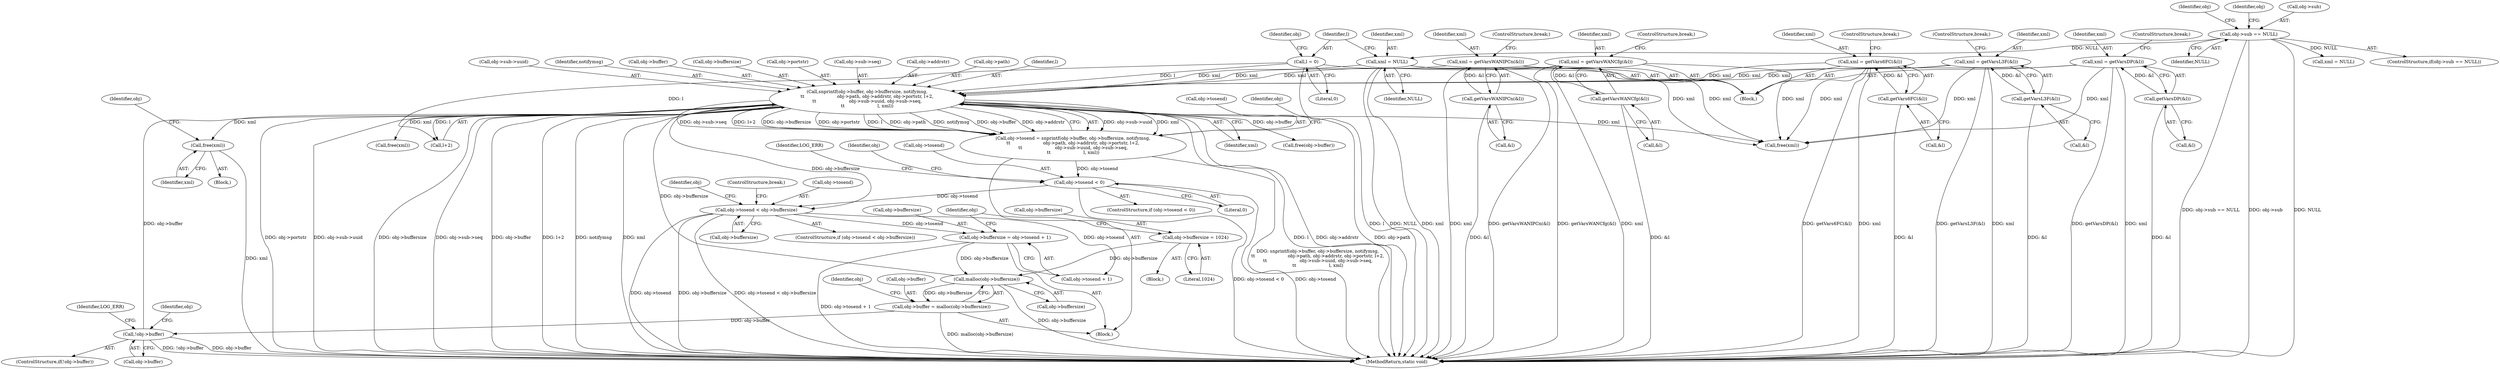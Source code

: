 digraph "0_miniupnp_bec6ccec63cadc95655721bc0e1dd49dac759d94@API" {
"1000259" [label="(Call,free(xml))"];
"1000213" [label="(Call,snprintf(obj->buffer, obj->buffersize, notifymsg,\n\t\t                       obj->path, obj->addrstr, obj->portstr, l+2,\n\t\t                       obj->sub->uuid, obj->sub->seq,\n\t\t                       l, xml))"];
"1000189" [label="(Call,!obj->buffer)"];
"1000180" [label="(Call,obj->buffer = malloc(obj->buffersize))"];
"1000184" [label="(Call,malloc(obj->buffersize))"];
"1000282" [label="(Call,obj->buffersize = obj->tosend + 1)"];
"1000269" [label="(Call,obj->tosend < obj->buffersize)"];
"1000246" [label="(Call,obj->tosend < 0)"];
"1000209" [label="(Call,obj->tosend = snprintf(obj->buffer, obj->buffersize, notifymsg,\n\t\t                       obj->path, obj->addrstr, obj->portstr, l+2,\n\t\t                       obj->sub->uuid, obj->sub->seq,\n\t\t                       l, xml))"];
"1000173" [label="(Call,obj->buffersize = 1024)"];
"1000170" [label="(Call,l = 0)"];
"1000167" [label="(Call,xml = NULL)"];
"1000112" [label="(Call,obj->sub == NULL)"];
"1000139" [label="(Call,xml = getVarsWANIPCn(&l))"];
"1000141" [label="(Call,getVarsWANIPCn(&l))"];
"1000132" [label="(Call,xml = getVarsWANCfg(&l))"];
"1000134" [label="(Call,getVarsWANCfg(&l))"];
"1000153" [label="(Call,xml = getVars6FC(&l))"];
"1000155" [label="(Call,getVars6FC(&l))"];
"1000146" [label="(Call,xml = getVarsL3F(&l))"];
"1000148" [label="(Call,getVarsL3F(&l))"];
"1000160" [label="(Call,xml = getVarsDP(&l))"];
"1000162" [label="(Call,getVarsDP(&l))"];
"1000175" [label="(Identifier,obj)"];
"1000180" [label="(Call,obj->buffer = malloc(obj->buffersize))"];
"1000141" [label="(Call,getVarsWANIPCn(&l))"];
"1000161" [label="(Identifier,xml)"];
"1000169" [label="(Identifier,NULL)"];
"1000191" [label="(Identifier,obj)"];
"1000210" [label="(Call,obj->tosend)"];
"1000133" [label="(Identifier,xml)"];
"1000233" [label="(Call,obj->sub->uuid)"];
"1000247" [label="(Call,obj->tosend)"];
"1000177" [label="(Literal,1024)"];
"1000246" [label="(Call,obj->tosend < 0)"];
"1000140" [label="(Identifier,xml)"];
"1000120" [label="(Identifier,obj)"];
"1000253" [label="(Identifier,LOG_ERR)"];
"1000134" [label="(Call,getVarsWANCfg(&l))"];
"1000190" [label="(Call,obj->buffer)"];
"1000213" [label="(Call,snprintf(obj->buffer, obj->buffersize, notifymsg,\n\t\t                       obj->path, obj->addrstr, obj->portstr, l+2,\n\t\t                       obj->sub->uuid, obj->sub->seq,\n\t\t                       l, xml))"];
"1000112" [label="(Call,obj->sub == NULL)"];
"1000107" [label="(Block,)"];
"1000273" [label="(Call,obj->buffersize)"];
"1000209" [label="(Call,obj->tosend = snprintf(obj->buffer, obj->buffersize, notifymsg,\n\t\t                       obj->path, obj->addrstr, obj->portstr, l+2,\n\t\t                       obj->sub->uuid, obj->sub->seq,\n\t\t                       l, xml))"];
"1000220" [label="(Identifier,notifymsg)"];
"1000269" [label="(Call,obj->tosend < obj->buffersize)"];
"1000277" [label="(ControlStructure,break;)"];
"1000127" [label="(Identifier,obj)"];
"1000294" [label="(Call,free(xml))"];
"1000214" [label="(Call,obj->buffer)"];
"1000151" [label="(ControlStructure,break;)"];
"1000296" [label="(Call,xml = NULL)"];
"1000155" [label="(Call,getVars6FC(&l))"];
"1000162" [label="(Call,getVarsDP(&l))"];
"1000217" [label="(Call,obj->buffersize)"];
"1000181" [label="(Call,obj->buffer)"];
"1000270" [label="(Call,obj->tosend)"];
"1000280" [label="(Identifier,obj)"];
"1000258" [label="(Block,)"];
"1000111" [label="(ControlStructure,if(obj->sub == NULL))"];
"1000135" [label="(Call,&l)"];
"1000165" [label="(ControlStructure,break;)"];
"1000156" [label="(Call,&l)"];
"1000304" [label="(MethodReturn,static void)"];
"1000167" [label="(Call,xml = NULL)"];
"1000250" [label="(Literal,0)"];
"1000283" [label="(Call,obj->buffersize)"];
"1000168" [label="(Identifier,xml)"];
"1000148" [label="(Call,getVarsL3F(&l))"];
"1000227" [label="(Call,obj->portstr)"];
"1000172" [label="(Literal,0)"];
"1000154" [label="(Identifier,xml)"];
"1000230" [label="(Call,l+2)"];
"1000142" [label="(Call,&l)"];
"1000116" [label="(Identifier,NULL)"];
"1000263" [label="(Identifier,obj)"];
"1000244" [label="(Identifier,xml)"];
"1000144" [label="(ControlStructure,break;)"];
"1000282" [label="(Call,obj->buffersize = obj->tosend + 1)"];
"1000260" [label="(Identifier,xml)"];
"1000248" [label="(Identifier,obj)"];
"1000130" [label="(Block,)"];
"1000271" [label="(Identifier,obj)"];
"1000245" [label="(ControlStructure,if (obj->tosend < 0))"];
"1000185" [label="(Call,obj->buffersize)"];
"1000182" [label="(Identifier,obj)"];
"1000189" [label="(Call,!obj->buffer)"];
"1000173" [label="(Call,obj->buffersize = 1024)"];
"1000147" [label="(Identifier,xml)"];
"1000195" [label="(Identifier,LOG_ERR)"];
"1000238" [label="(Call,obj->sub->seq)"];
"1000113" [label="(Call,obj->sub)"];
"1000158" [label="(ControlStructure,break;)"];
"1000224" [label="(Call,obj->addrstr)"];
"1000201" [label="(Call,free(xml))"];
"1000211" [label="(Identifier,obj)"];
"1000132" [label="(Call,xml = getVarsWANCfg(&l))"];
"1000184" [label="(Call,malloc(obj->buffersize))"];
"1000160" [label="(Call,xml = getVarsDP(&l))"];
"1000139" [label="(Call,xml = getVarsWANIPCn(&l))"];
"1000153" [label="(Call,xml = getVars6FC(&l))"];
"1000278" [label="(Call,free(obj->buffer))"];
"1000221" [label="(Call,obj->path)"];
"1000174" [label="(Call,obj->buffersize)"];
"1000243" [label="(Identifier,l)"];
"1000171" [label="(Identifier,l)"];
"1000137" [label="(ControlStructure,break;)"];
"1000179" [label="(Block,)"];
"1000170" [label="(Call,l = 0)"];
"1000149" [label="(Call,&l)"];
"1000286" [label="(Call,obj->tosend + 1)"];
"1000259" [label="(Call,free(xml))"];
"1000146" [label="(Call,xml = getVarsL3F(&l))"];
"1000188" [label="(ControlStructure,if(!obj->buffer))"];
"1000268" [label="(ControlStructure,if (obj->tosend < obj->buffersize))"];
"1000163" [label="(Call,&l)"];
"1000259" -> "1000258"  [label="AST: "];
"1000259" -> "1000260"  [label="CFG: "];
"1000260" -> "1000259"  [label="AST: "];
"1000263" -> "1000259"  [label="CFG: "];
"1000259" -> "1000304"  [label="DDG: xml"];
"1000213" -> "1000259"  [label="DDG: xml"];
"1000213" -> "1000209"  [label="AST: "];
"1000213" -> "1000244"  [label="CFG: "];
"1000214" -> "1000213"  [label="AST: "];
"1000217" -> "1000213"  [label="AST: "];
"1000220" -> "1000213"  [label="AST: "];
"1000221" -> "1000213"  [label="AST: "];
"1000224" -> "1000213"  [label="AST: "];
"1000227" -> "1000213"  [label="AST: "];
"1000230" -> "1000213"  [label="AST: "];
"1000233" -> "1000213"  [label="AST: "];
"1000238" -> "1000213"  [label="AST: "];
"1000243" -> "1000213"  [label="AST: "];
"1000244" -> "1000213"  [label="AST: "];
"1000209" -> "1000213"  [label="CFG: "];
"1000213" -> "1000304"  [label="DDG: obj->path"];
"1000213" -> "1000304"  [label="DDG: obj->portstr"];
"1000213" -> "1000304"  [label="DDG: obj->sub->uuid"];
"1000213" -> "1000304"  [label="DDG: obj->buffersize"];
"1000213" -> "1000304"  [label="DDG: obj->sub->seq"];
"1000213" -> "1000304"  [label="DDG: obj->buffer"];
"1000213" -> "1000304"  [label="DDG: l+2"];
"1000213" -> "1000304"  [label="DDG: notifymsg"];
"1000213" -> "1000304"  [label="DDG: xml"];
"1000213" -> "1000304"  [label="DDG: l"];
"1000213" -> "1000304"  [label="DDG: obj->addrstr"];
"1000213" -> "1000201"  [label="DDG: xml"];
"1000213" -> "1000209"  [label="DDG: obj->sub->uuid"];
"1000213" -> "1000209"  [label="DDG: xml"];
"1000213" -> "1000209"  [label="DDG: obj->sub->seq"];
"1000213" -> "1000209"  [label="DDG: l+2"];
"1000213" -> "1000209"  [label="DDG: obj->buffersize"];
"1000213" -> "1000209"  [label="DDG: obj->portstr"];
"1000213" -> "1000209"  [label="DDG: l"];
"1000213" -> "1000209"  [label="DDG: obj->path"];
"1000213" -> "1000209"  [label="DDG: notifymsg"];
"1000213" -> "1000209"  [label="DDG: obj->buffer"];
"1000213" -> "1000209"  [label="DDG: obj->addrstr"];
"1000189" -> "1000213"  [label="DDG: obj->buffer"];
"1000184" -> "1000213"  [label="DDG: obj->buffersize"];
"1000170" -> "1000213"  [label="DDG: l"];
"1000213" -> "1000230"  [label="DDG: l"];
"1000167" -> "1000213"  [label="DDG: xml"];
"1000139" -> "1000213"  [label="DDG: xml"];
"1000132" -> "1000213"  [label="DDG: xml"];
"1000153" -> "1000213"  [label="DDG: xml"];
"1000146" -> "1000213"  [label="DDG: xml"];
"1000160" -> "1000213"  [label="DDG: xml"];
"1000213" -> "1000269"  [label="DDG: obj->buffersize"];
"1000213" -> "1000278"  [label="DDG: obj->buffer"];
"1000213" -> "1000294"  [label="DDG: xml"];
"1000189" -> "1000188"  [label="AST: "];
"1000189" -> "1000190"  [label="CFG: "];
"1000190" -> "1000189"  [label="AST: "];
"1000195" -> "1000189"  [label="CFG: "];
"1000211" -> "1000189"  [label="CFG: "];
"1000189" -> "1000304"  [label="DDG: obj->buffer"];
"1000189" -> "1000304"  [label="DDG: !obj->buffer"];
"1000180" -> "1000189"  [label="DDG: obj->buffer"];
"1000180" -> "1000179"  [label="AST: "];
"1000180" -> "1000184"  [label="CFG: "];
"1000181" -> "1000180"  [label="AST: "];
"1000184" -> "1000180"  [label="AST: "];
"1000191" -> "1000180"  [label="CFG: "];
"1000180" -> "1000304"  [label="DDG: malloc(obj->buffersize)"];
"1000184" -> "1000180"  [label="DDG: obj->buffersize"];
"1000184" -> "1000185"  [label="CFG: "];
"1000185" -> "1000184"  [label="AST: "];
"1000184" -> "1000304"  [label="DDG: obj->buffersize"];
"1000282" -> "1000184"  [label="DDG: obj->buffersize"];
"1000173" -> "1000184"  [label="DDG: obj->buffersize"];
"1000282" -> "1000179"  [label="AST: "];
"1000282" -> "1000286"  [label="CFG: "];
"1000283" -> "1000282"  [label="AST: "];
"1000286" -> "1000282"  [label="AST: "];
"1000182" -> "1000282"  [label="CFG: "];
"1000282" -> "1000304"  [label="DDG: obj->tosend + 1"];
"1000269" -> "1000282"  [label="DDG: obj->tosend"];
"1000269" -> "1000268"  [label="AST: "];
"1000269" -> "1000273"  [label="CFG: "];
"1000270" -> "1000269"  [label="AST: "];
"1000273" -> "1000269"  [label="AST: "];
"1000277" -> "1000269"  [label="CFG: "];
"1000280" -> "1000269"  [label="CFG: "];
"1000269" -> "1000304"  [label="DDG: obj->buffersize"];
"1000269" -> "1000304"  [label="DDG: obj->tosend < obj->buffersize"];
"1000269" -> "1000304"  [label="DDG: obj->tosend"];
"1000246" -> "1000269"  [label="DDG: obj->tosend"];
"1000269" -> "1000286"  [label="DDG: obj->tosend"];
"1000246" -> "1000245"  [label="AST: "];
"1000246" -> "1000250"  [label="CFG: "];
"1000247" -> "1000246"  [label="AST: "];
"1000250" -> "1000246"  [label="AST: "];
"1000253" -> "1000246"  [label="CFG: "];
"1000271" -> "1000246"  [label="CFG: "];
"1000246" -> "1000304"  [label="DDG: obj->tosend < 0"];
"1000246" -> "1000304"  [label="DDG: obj->tosend"];
"1000209" -> "1000246"  [label="DDG: obj->tosend"];
"1000209" -> "1000179"  [label="AST: "];
"1000210" -> "1000209"  [label="AST: "];
"1000248" -> "1000209"  [label="CFG: "];
"1000209" -> "1000304"  [label="DDG: snprintf(obj->buffer, obj->buffersize, notifymsg,\n\t\t                       obj->path, obj->addrstr, obj->portstr, l+2,\n\t\t                       obj->sub->uuid, obj->sub->seq,\n\t\t                       l, xml)"];
"1000173" -> "1000107"  [label="AST: "];
"1000173" -> "1000177"  [label="CFG: "];
"1000174" -> "1000173"  [label="AST: "];
"1000177" -> "1000173"  [label="AST: "];
"1000182" -> "1000173"  [label="CFG: "];
"1000170" -> "1000130"  [label="AST: "];
"1000170" -> "1000172"  [label="CFG: "];
"1000171" -> "1000170"  [label="AST: "];
"1000172" -> "1000170"  [label="AST: "];
"1000175" -> "1000170"  [label="CFG: "];
"1000170" -> "1000304"  [label="DDG: l"];
"1000170" -> "1000230"  [label="DDG: l"];
"1000167" -> "1000130"  [label="AST: "];
"1000167" -> "1000169"  [label="CFG: "];
"1000168" -> "1000167"  [label="AST: "];
"1000169" -> "1000167"  [label="AST: "];
"1000171" -> "1000167"  [label="CFG: "];
"1000167" -> "1000304"  [label="DDG: xml"];
"1000167" -> "1000304"  [label="DDG: NULL"];
"1000112" -> "1000167"  [label="DDG: NULL"];
"1000167" -> "1000201"  [label="DDG: xml"];
"1000112" -> "1000111"  [label="AST: "];
"1000112" -> "1000116"  [label="CFG: "];
"1000113" -> "1000112"  [label="AST: "];
"1000116" -> "1000112"  [label="AST: "];
"1000120" -> "1000112"  [label="CFG: "];
"1000127" -> "1000112"  [label="CFG: "];
"1000112" -> "1000304"  [label="DDG: obj->sub == NULL"];
"1000112" -> "1000304"  [label="DDG: obj->sub"];
"1000112" -> "1000304"  [label="DDG: NULL"];
"1000112" -> "1000296"  [label="DDG: NULL"];
"1000139" -> "1000130"  [label="AST: "];
"1000139" -> "1000141"  [label="CFG: "];
"1000140" -> "1000139"  [label="AST: "];
"1000141" -> "1000139"  [label="AST: "];
"1000144" -> "1000139"  [label="CFG: "];
"1000139" -> "1000304"  [label="DDG: getVarsWANIPCn(&l)"];
"1000139" -> "1000304"  [label="DDG: xml"];
"1000141" -> "1000139"  [label="DDG: &l"];
"1000139" -> "1000201"  [label="DDG: xml"];
"1000141" -> "1000142"  [label="CFG: "];
"1000142" -> "1000141"  [label="AST: "];
"1000141" -> "1000304"  [label="DDG: &l"];
"1000132" -> "1000130"  [label="AST: "];
"1000132" -> "1000134"  [label="CFG: "];
"1000133" -> "1000132"  [label="AST: "];
"1000134" -> "1000132"  [label="AST: "];
"1000137" -> "1000132"  [label="CFG: "];
"1000132" -> "1000304"  [label="DDG: getVarsWANCfg(&l)"];
"1000132" -> "1000304"  [label="DDG: xml"];
"1000134" -> "1000132"  [label="DDG: &l"];
"1000132" -> "1000201"  [label="DDG: xml"];
"1000134" -> "1000135"  [label="CFG: "];
"1000135" -> "1000134"  [label="AST: "];
"1000134" -> "1000304"  [label="DDG: &l"];
"1000153" -> "1000130"  [label="AST: "];
"1000153" -> "1000155"  [label="CFG: "];
"1000154" -> "1000153"  [label="AST: "];
"1000155" -> "1000153"  [label="AST: "];
"1000158" -> "1000153"  [label="CFG: "];
"1000153" -> "1000304"  [label="DDG: getVars6FC(&l)"];
"1000153" -> "1000304"  [label="DDG: xml"];
"1000155" -> "1000153"  [label="DDG: &l"];
"1000153" -> "1000201"  [label="DDG: xml"];
"1000155" -> "1000156"  [label="CFG: "];
"1000156" -> "1000155"  [label="AST: "];
"1000155" -> "1000304"  [label="DDG: &l"];
"1000146" -> "1000130"  [label="AST: "];
"1000146" -> "1000148"  [label="CFG: "];
"1000147" -> "1000146"  [label="AST: "];
"1000148" -> "1000146"  [label="AST: "];
"1000151" -> "1000146"  [label="CFG: "];
"1000146" -> "1000304"  [label="DDG: getVarsL3F(&l)"];
"1000146" -> "1000304"  [label="DDG: xml"];
"1000148" -> "1000146"  [label="DDG: &l"];
"1000146" -> "1000201"  [label="DDG: xml"];
"1000148" -> "1000149"  [label="CFG: "];
"1000149" -> "1000148"  [label="AST: "];
"1000148" -> "1000304"  [label="DDG: &l"];
"1000160" -> "1000130"  [label="AST: "];
"1000160" -> "1000162"  [label="CFG: "];
"1000161" -> "1000160"  [label="AST: "];
"1000162" -> "1000160"  [label="AST: "];
"1000165" -> "1000160"  [label="CFG: "];
"1000160" -> "1000304"  [label="DDG: getVarsDP(&l)"];
"1000160" -> "1000304"  [label="DDG: xml"];
"1000162" -> "1000160"  [label="DDG: &l"];
"1000160" -> "1000201"  [label="DDG: xml"];
"1000162" -> "1000163"  [label="CFG: "];
"1000163" -> "1000162"  [label="AST: "];
"1000162" -> "1000304"  [label="DDG: &l"];
}
